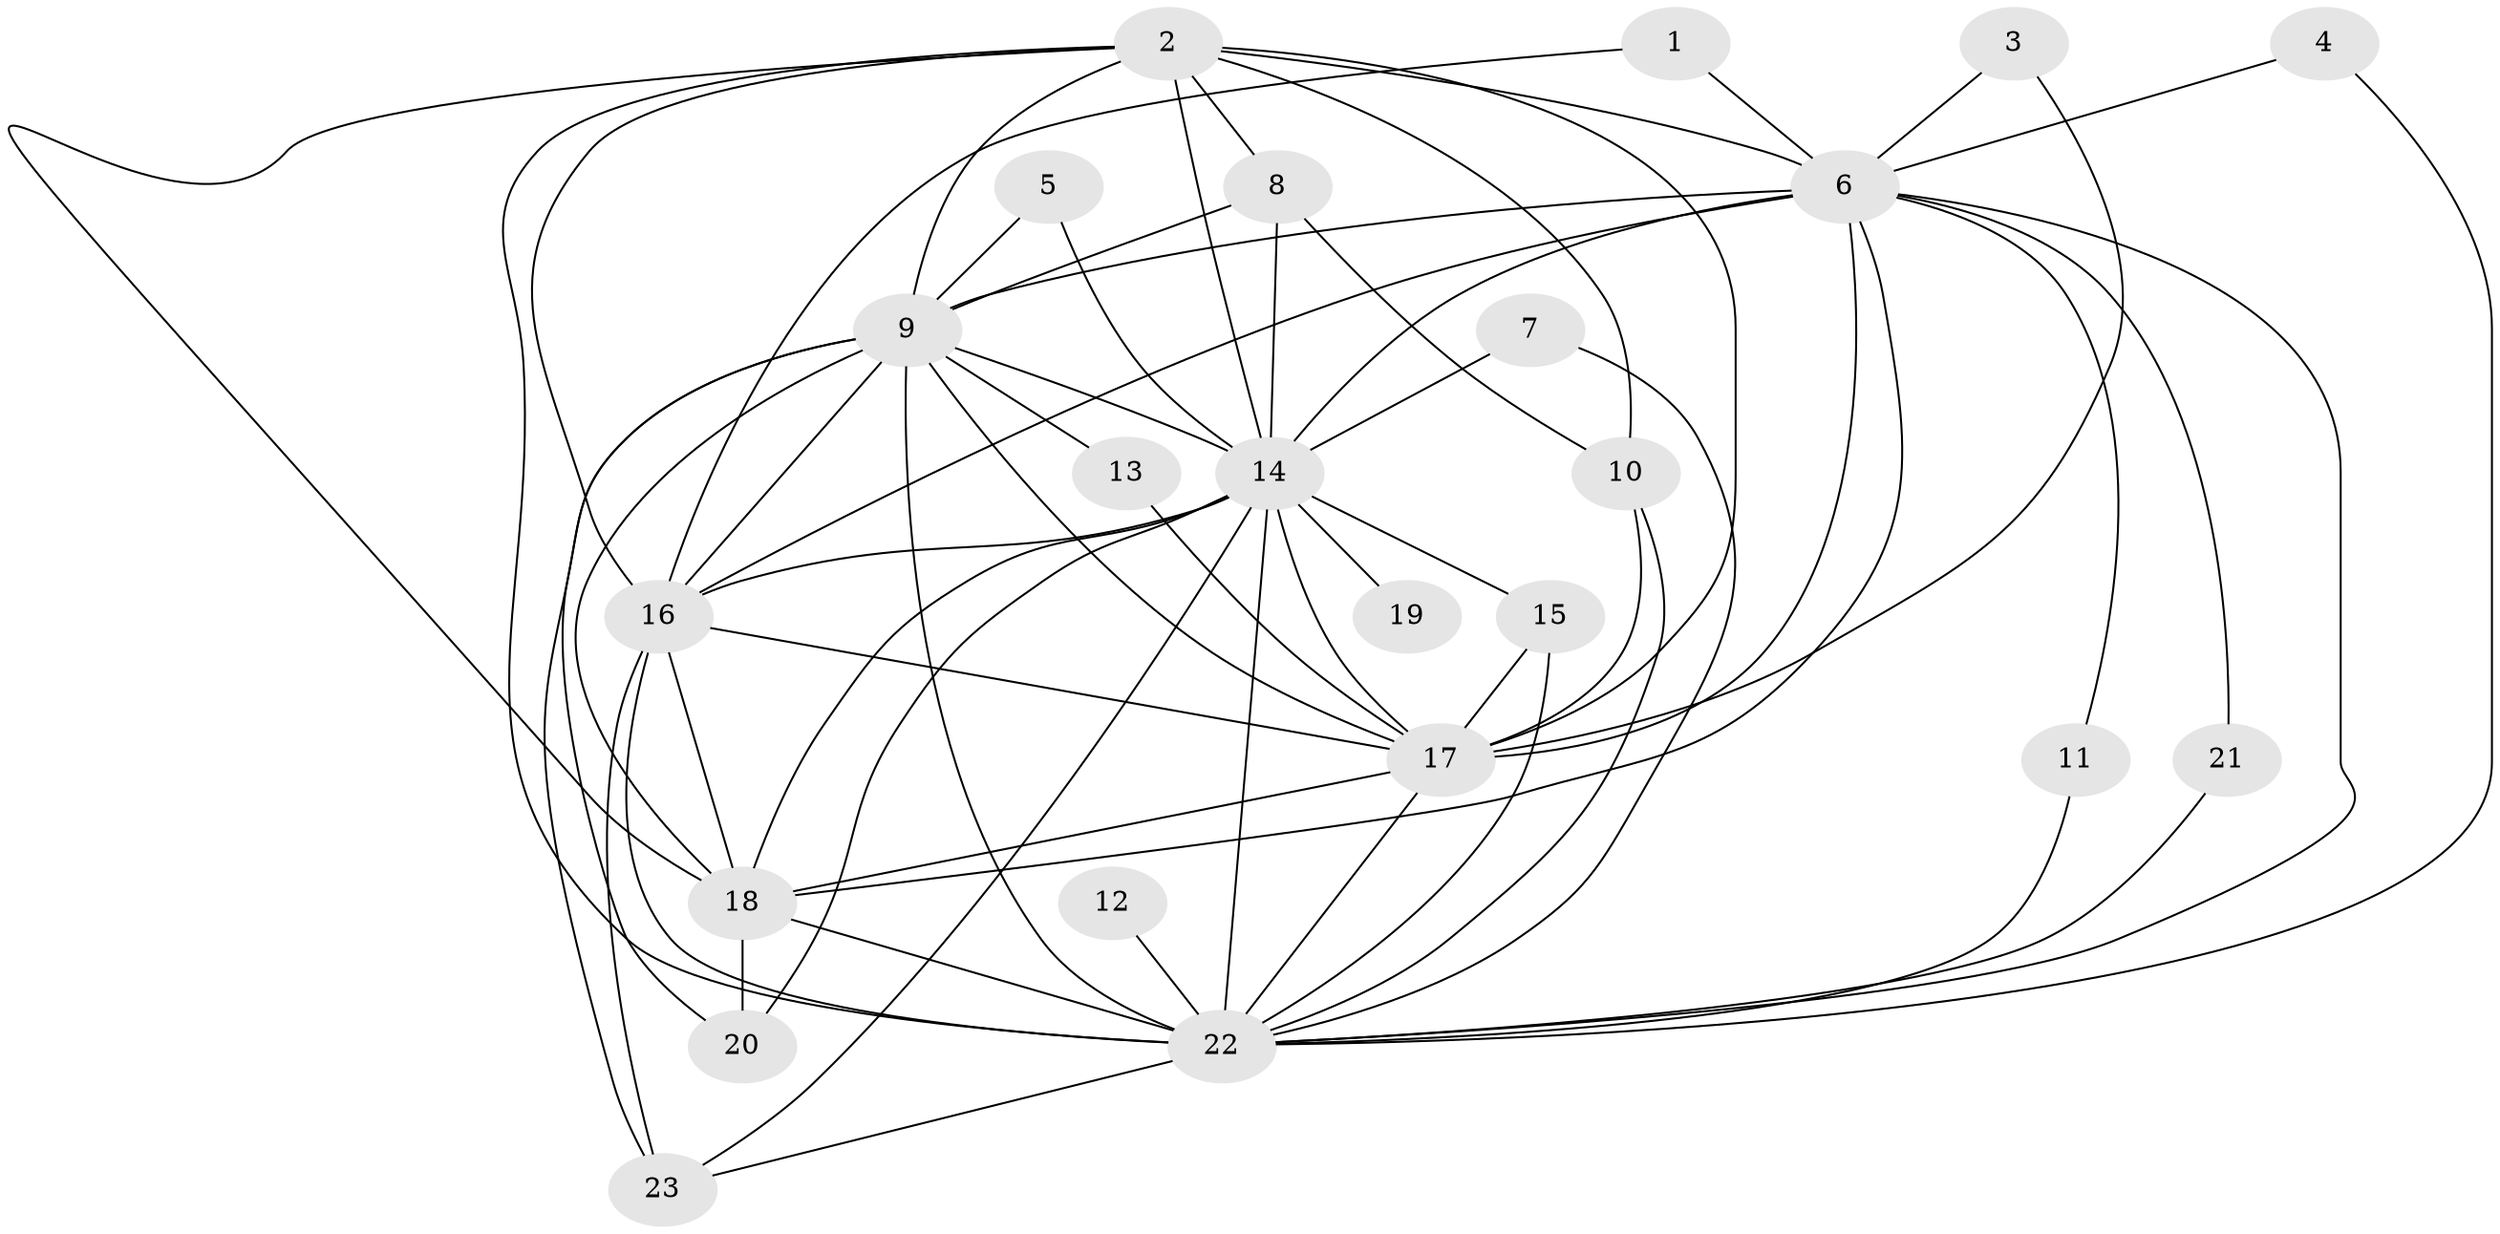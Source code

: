 // original degree distribution, {13: 0.058823529411764705, 19: 0.0196078431372549, 16: 0.0196078431372549, 22: 0.0196078431372549, 14: 0.0196078431372549, 11: 0.0196078431372549, 25: 0.0196078431372549, 12: 0.0196078431372549, 4: 0.0784313725490196, 2: 0.6470588235294118, 5: 0.0196078431372549, 3: 0.058823529411764705}
// Generated by graph-tools (version 1.1) at 2025/36/03/04/25 23:36:35]
// undirected, 23 vertices, 63 edges
graph export_dot {
  node [color=gray90,style=filled];
  1;
  2;
  3;
  4;
  5;
  6;
  7;
  8;
  9;
  10;
  11;
  12;
  13;
  14;
  15;
  16;
  17;
  18;
  19;
  20;
  21;
  22;
  23;
  1 -- 6 [weight=1.0];
  1 -- 16 [weight=1.0];
  2 -- 6 [weight=4.0];
  2 -- 8 [weight=2.0];
  2 -- 9 [weight=3.0];
  2 -- 10 [weight=1.0];
  2 -- 14 [weight=3.0];
  2 -- 16 [weight=3.0];
  2 -- 17 [weight=2.0];
  2 -- 18 [weight=2.0];
  2 -- 22 [weight=2.0];
  3 -- 6 [weight=1.0];
  3 -- 17 [weight=1.0];
  4 -- 6 [weight=1.0];
  4 -- 22 [weight=1.0];
  5 -- 9 [weight=1.0];
  5 -- 14 [weight=1.0];
  6 -- 9 [weight=3.0];
  6 -- 11 [weight=1.0];
  6 -- 14 [weight=2.0];
  6 -- 16 [weight=3.0];
  6 -- 17 [weight=3.0];
  6 -- 18 [weight=3.0];
  6 -- 21 [weight=1.0];
  6 -- 22 [weight=2.0];
  7 -- 14 [weight=2.0];
  7 -- 22 [weight=1.0];
  8 -- 9 [weight=1.0];
  8 -- 10 [weight=1.0];
  8 -- 14 [weight=2.0];
  9 -- 13 [weight=1.0];
  9 -- 14 [weight=2.0];
  9 -- 16 [weight=1.0];
  9 -- 17 [weight=2.0];
  9 -- 18 [weight=1.0];
  9 -- 20 [weight=1.0];
  9 -- 22 [weight=2.0];
  9 -- 23 [weight=1.0];
  10 -- 17 [weight=1.0];
  10 -- 22 [weight=1.0];
  11 -- 22 [weight=1.0];
  12 -- 22 [weight=1.0];
  13 -- 17 [weight=1.0];
  14 -- 15 [weight=2.0];
  14 -- 16 [weight=1.0];
  14 -- 17 [weight=2.0];
  14 -- 18 [weight=1.0];
  14 -- 19 [weight=1.0];
  14 -- 20 [weight=1.0];
  14 -- 22 [weight=3.0];
  14 -- 23 [weight=1.0];
  15 -- 17 [weight=1.0];
  15 -- 22 [weight=1.0];
  16 -- 17 [weight=1.0];
  16 -- 18 [weight=1.0];
  16 -- 22 [weight=1.0];
  16 -- 23 [weight=1.0];
  17 -- 18 [weight=1.0];
  17 -- 22 [weight=1.0];
  18 -- 20 [weight=1.0];
  18 -- 22 [weight=2.0];
  21 -- 22 [weight=1.0];
  22 -- 23 [weight=1.0];
}
